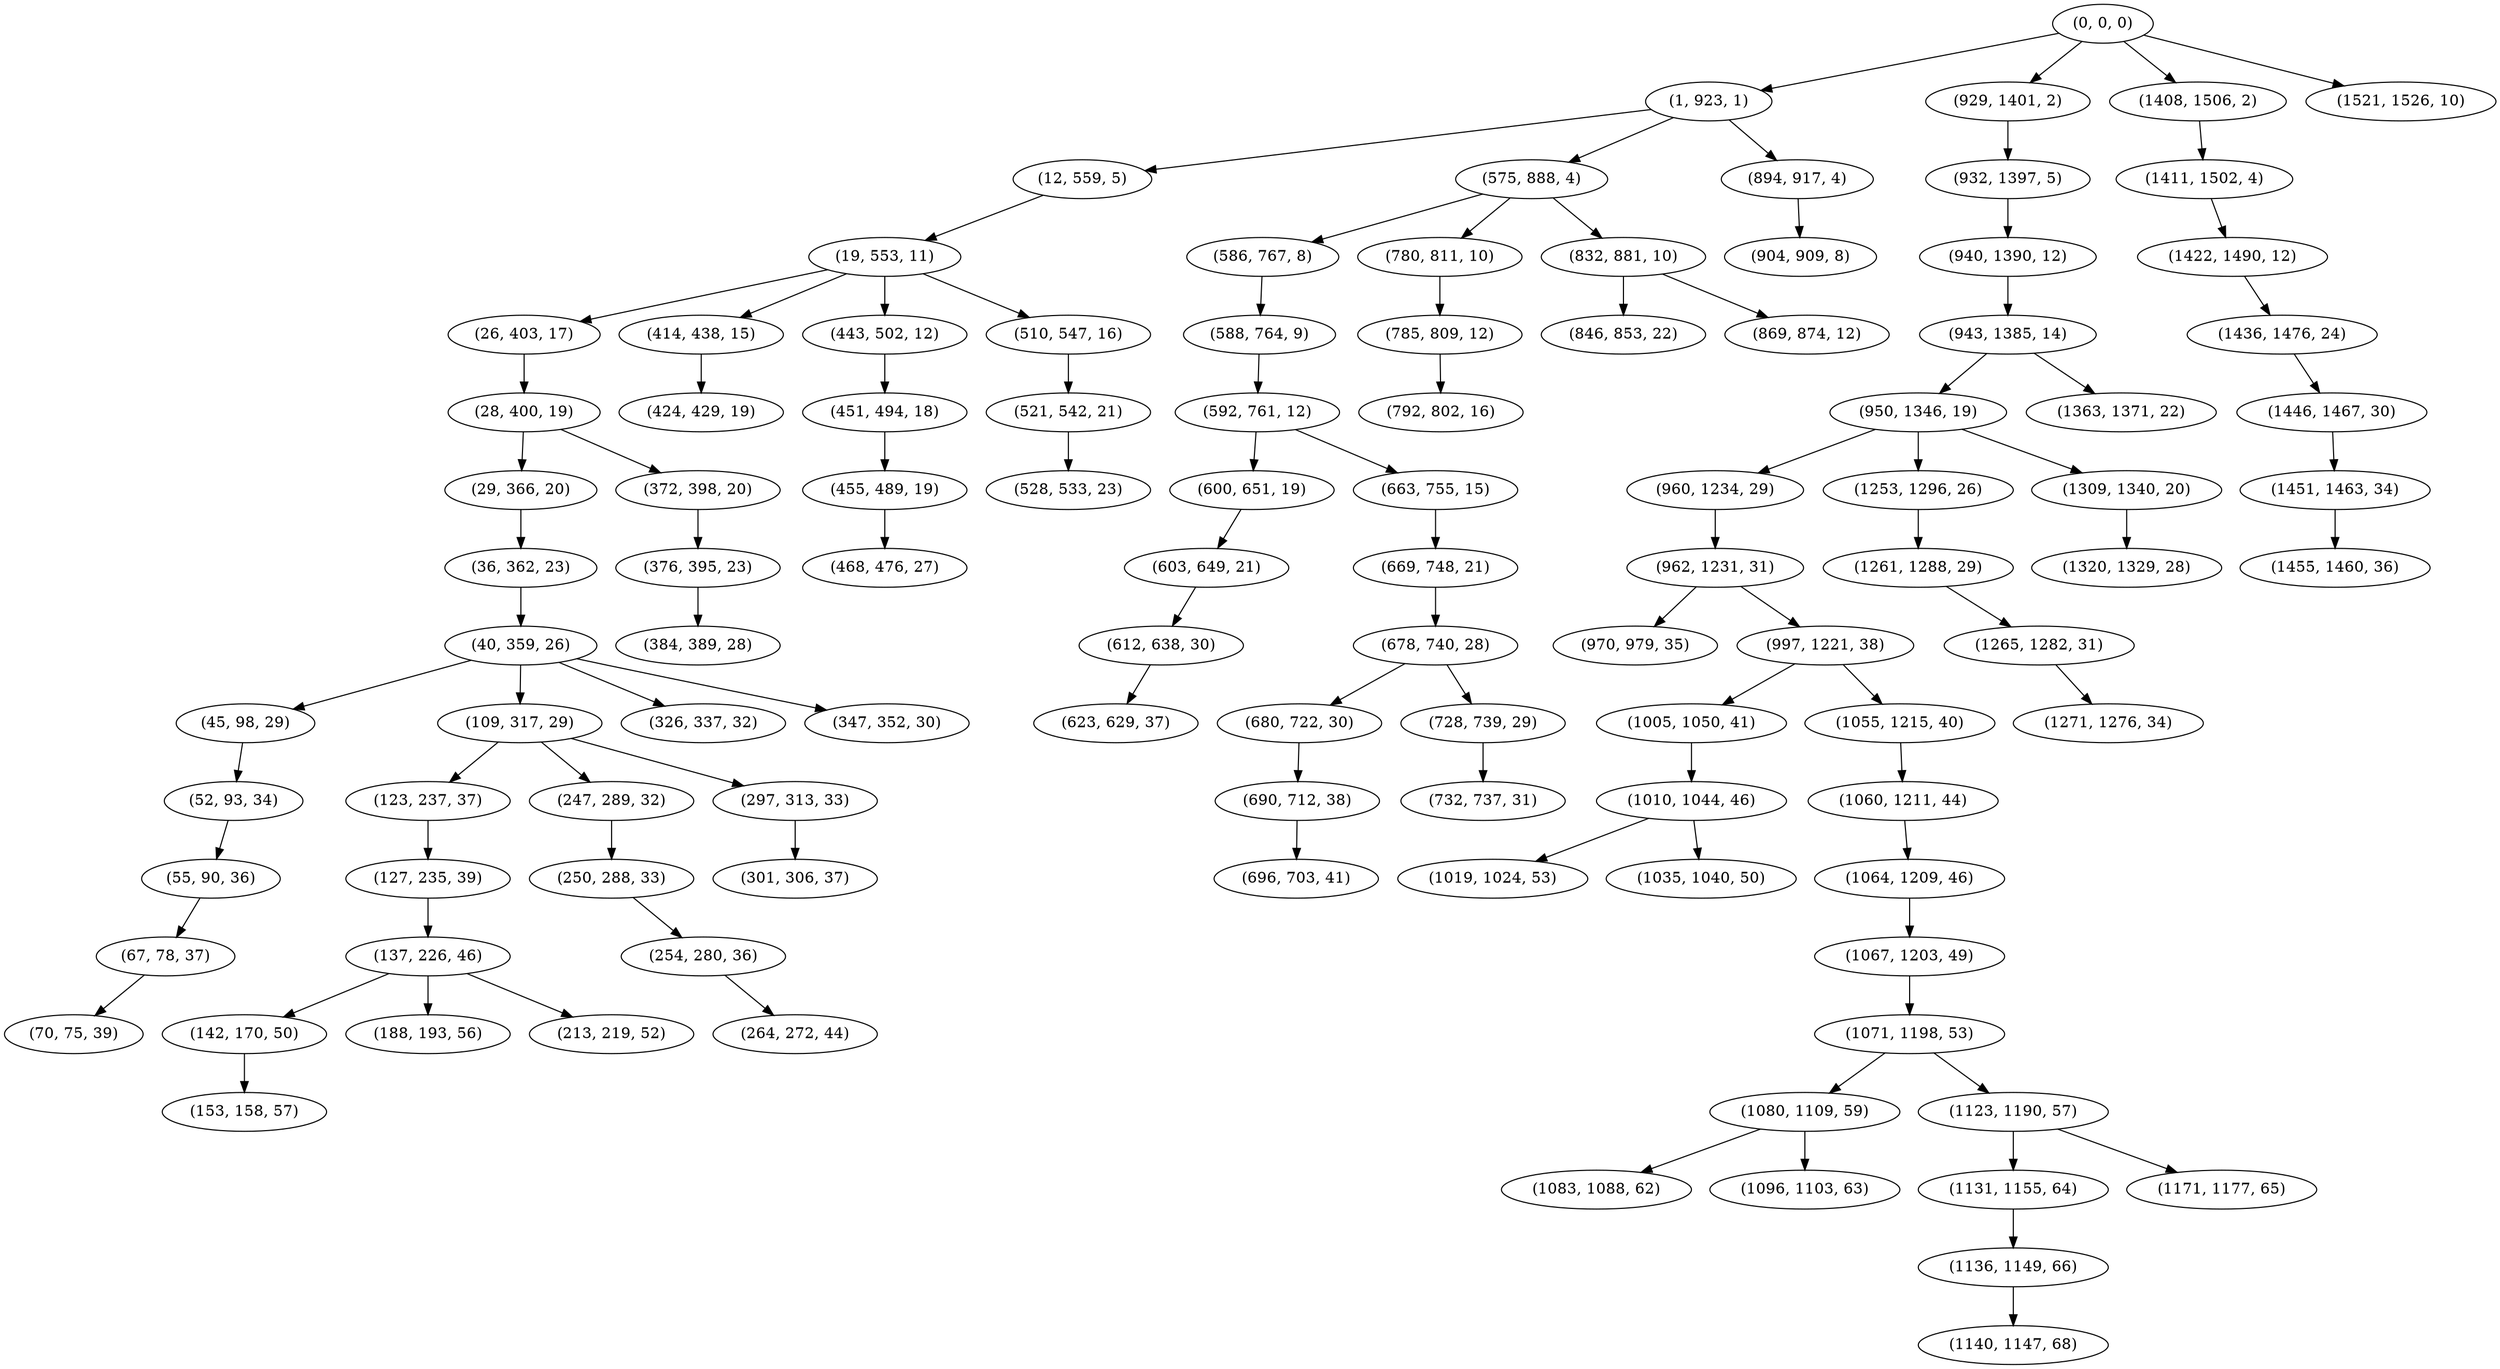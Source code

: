 digraph tree {
    "(0, 0, 0)";
    "(1, 923, 1)";
    "(12, 559, 5)";
    "(19, 553, 11)";
    "(26, 403, 17)";
    "(28, 400, 19)";
    "(29, 366, 20)";
    "(36, 362, 23)";
    "(40, 359, 26)";
    "(45, 98, 29)";
    "(52, 93, 34)";
    "(55, 90, 36)";
    "(67, 78, 37)";
    "(70, 75, 39)";
    "(109, 317, 29)";
    "(123, 237, 37)";
    "(127, 235, 39)";
    "(137, 226, 46)";
    "(142, 170, 50)";
    "(153, 158, 57)";
    "(188, 193, 56)";
    "(213, 219, 52)";
    "(247, 289, 32)";
    "(250, 288, 33)";
    "(254, 280, 36)";
    "(264, 272, 44)";
    "(297, 313, 33)";
    "(301, 306, 37)";
    "(326, 337, 32)";
    "(347, 352, 30)";
    "(372, 398, 20)";
    "(376, 395, 23)";
    "(384, 389, 28)";
    "(414, 438, 15)";
    "(424, 429, 19)";
    "(443, 502, 12)";
    "(451, 494, 18)";
    "(455, 489, 19)";
    "(468, 476, 27)";
    "(510, 547, 16)";
    "(521, 542, 21)";
    "(528, 533, 23)";
    "(575, 888, 4)";
    "(586, 767, 8)";
    "(588, 764, 9)";
    "(592, 761, 12)";
    "(600, 651, 19)";
    "(603, 649, 21)";
    "(612, 638, 30)";
    "(623, 629, 37)";
    "(663, 755, 15)";
    "(669, 748, 21)";
    "(678, 740, 28)";
    "(680, 722, 30)";
    "(690, 712, 38)";
    "(696, 703, 41)";
    "(728, 739, 29)";
    "(732, 737, 31)";
    "(780, 811, 10)";
    "(785, 809, 12)";
    "(792, 802, 16)";
    "(832, 881, 10)";
    "(846, 853, 22)";
    "(869, 874, 12)";
    "(894, 917, 4)";
    "(904, 909, 8)";
    "(929, 1401, 2)";
    "(932, 1397, 5)";
    "(940, 1390, 12)";
    "(943, 1385, 14)";
    "(950, 1346, 19)";
    "(960, 1234, 29)";
    "(962, 1231, 31)";
    "(970, 979, 35)";
    "(997, 1221, 38)";
    "(1005, 1050, 41)";
    "(1010, 1044, 46)";
    "(1019, 1024, 53)";
    "(1035, 1040, 50)";
    "(1055, 1215, 40)";
    "(1060, 1211, 44)";
    "(1064, 1209, 46)";
    "(1067, 1203, 49)";
    "(1071, 1198, 53)";
    "(1080, 1109, 59)";
    "(1083, 1088, 62)";
    "(1096, 1103, 63)";
    "(1123, 1190, 57)";
    "(1131, 1155, 64)";
    "(1136, 1149, 66)";
    "(1140, 1147, 68)";
    "(1171, 1177, 65)";
    "(1253, 1296, 26)";
    "(1261, 1288, 29)";
    "(1265, 1282, 31)";
    "(1271, 1276, 34)";
    "(1309, 1340, 20)";
    "(1320, 1329, 28)";
    "(1363, 1371, 22)";
    "(1408, 1506, 2)";
    "(1411, 1502, 4)";
    "(1422, 1490, 12)";
    "(1436, 1476, 24)";
    "(1446, 1467, 30)";
    "(1451, 1463, 34)";
    "(1455, 1460, 36)";
    "(1521, 1526, 10)";
    "(0, 0, 0)" -> "(1, 923, 1)";
    "(0, 0, 0)" -> "(929, 1401, 2)";
    "(0, 0, 0)" -> "(1408, 1506, 2)";
    "(0, 0, 0)" -> "(1521, 1526, 10)";
    "(1, 923, 1)" -> "(12, 559, 5)";
    "(1, 923, 1)" -> "(575, 888, 4)";
    "(1, 923, 1)" -> "(894, 917, 4)";
    "(12, 559, 5)" -> "(19, 553, 11)";
    "(19, 553, 11)" -> "(26, 403, 17)";
    "(19, 553, 11)" -> "(414, 438, 15)";
    "(19, 553, 11)" -> "(443, 502, 12)";
    "(19, 553, 11)" -> "(510, 547, 16)";
    "(26, 403, 17)" -> "(28, 400, 19)";
    "(28, 400, 19)" -> "(29, 366, 20)";
    "(28, 400, 19)" -> "(372, 398, 20)";
    "(29, 366, 20)" -> "(36, 362, 23)";
    "(36, 362, 23)" -> "(40, 359, 26)";
    "(40, 359, 26)" -> "(45, 98, 29)";
    "(40, 359, 26)" -> "(109, 317, 29)";
    "(40, 359, 26)" -> "(326, 337, 32)";
    "(40, 359, 26)" -> "(347, 352, 30)";
    "(45, 98, 29)" -> "(52, 93, 34)";
    "(52, 93, 34)" -> "(55, 90, 36)";
    "(55, 90, 36)" -> "(67, 78, 37)";
    "(67, 78, 37)" -> "(70, 75, 39)";
    "(109, 317, 29)" -> "(123, 237, 37)";
    "(109, 317, 29)" -> "(247, 289, 32)";
    "(109, 317, 29)" -> "(297, 313, 33)";
    "(123, 237, 37)" -> "(127, 235, 39)";
    "(127, 235, 39)" -> "(137, 226, 46)";
    "(137, 226, 46)" -> "(142, 170, 50)";
    "(137, 226, 46)" -> "(188, 193, 56)";
    "(137, 226, 46)" -> "(213, 219, 52)";
    "(142, 170, 50)" -> "(153, 158, 57)";
    "(247, 289, 32)" -> "(250, 288, 33)";
    "(250, 288, 33)" -> "(254, 280, 36)";
    "(254, 280, 36)" -> "(264, 272, 44)";
    "(297, 313, 33)" -> "(301, 306, 37)";
    "(372, 398, 20)" -> "(376, 395, 23)";
    "(376, 395, 23)" -> "(384, 389, 28)";
    "(414, 438, 15)" -> "(424, 429, 19)";
    "(443, 502, 12)" -> "(451, 494, 18)";
    "(451, 494, 18)" -> "(455, 489, 19)";
    "(455, 489, 19)" -> "(468, 476, 27)";
    "(510, 547, 16)" -> "(521, 542, 21)";
    "(521, 542, 21)" -> "(528, 533, 23)";
    "(575, 888, 4)" -> "(586, 767, 8)";
    "(575, 888, 4)" -> "(780, 811, 10)";
    "(575, 888, 4)" -> "(832, 881, 10)";
    "(586, 767, 8)" -> "(588, 764, 9)";
    "(588, 764, 9)" -> "(592, 761, 12)";
    "(592, 761, 12)" -> "(600, 651, 19)";
    "(592, 761, 12)" -> "(663, 755, 15)";
    "(600, 651, 19)" -> "(603, 649, 21)";
    "(603, 649, 21)" -> "(612, 638, 30)";
    "(612, 638, 30)" -> "(623, 629, 37)";
    "(663, 755, 15)" -> "(669, 748, 21)";
    "(669, 748, 21)" -> "(678, 740, 28)";
    "(678, 740, 28)" -> "(680, 722, 30)";
    "(678, 740, 28)" -> "(728, 739, 29)";
    "(680, 722, 30)" -> "(690, 712, 38)";
    "(690, 712, 38)" -> "(696, 703, 41)";
    "(728, 739, 29)" -> "(732, 737, 31)";
    "(780, 811, 10)" -> "(785, 809, 12)";
    "(785, 809, 12)" -> "(792, 802, 16)";
    "(832, 881, 10)" -> "(846, 853, 22)";
    "(832, 881, 10)" -> "(869, 874, 12)";
    "(894, 917, 4)" -> "(904, 909, 8)";
    "(929, 1401, 2)" -> "(932, 1397, 5)";
    "(932, 1397, 5)" -> "(940, 1390, 12)";
    "(940, 1390, 12)" -> "(943, 1385, 14)";
    "(943, 1385, 14)" -> "(950, 1346, 19)";
    "(943, 1385, 14)" -> "(1363, 1371, 22)";
    "(950, 1346, 19)" -> "(960, 1234, 29)";
    "(950, 1346, 19)" -> "(1253, 1296, 26)";
    "(950, 1346, 19)" -> "(1309, 1340, 20)";
    "(960, 1234, 29)" -> "(962, 1231, 31)";
    "(962, 1231, 31)" -> "(970, 979, 35)";
    "(962, 1231, 31)" -> "(997, 1221, 38)";
    "(997, 1221, 38)" -> "(1005, 1050, 41)";
    "(997, 1221, 38)" -> "(1055, 1215, 40)";
    "(1005, 1050, 41)" -> "(1010, 1044, 46)";
    "(1010, 1044, 46)" -> "(1019, 1024, 53)";
    "(1010, 1044, 46)" -> "(1035, 1040, 50)";
    "(1055, 1215, 40)" -> "(1060, 1211, 44)";
    "(1060, 1211, 44)" -> "(1064, 1209, 46)";
    "(1064, 1209, 46)" -> "(1067, 1203, 49)";
    "(1067, 1203, 49)" -> "(1071, 1198, 53)";
    "(1071, 1198, 53)" -> "(1080, 1109, 59)";
    "(1071, 1198, 53)" -> "(1123, 1190, 57)";
    "(1080, 1109, 59)" -> "(1083, 1088, 62)";
    "(1080, 1109, 59)" -> "(1096, 1103, 63)";
    "(1123, 1190, 57)" -> "(1131, 1155, 64)";
    "(1123, 1190, 57)" -> "(1171, 1177, 65)";
    "(1131, 1155, 64)" -> "(1136, 1149, 66)";
    "(1136, 1149, 66)" -> "(1140, 1147, 68)";
    "(1253, 1296, 26)" -> "(1261, 1288, 29)";
    "(1261, 1288, 29)" -> "(1265, 1282, 31)";
    "(1265, 1282, 31)" -> "(1271, 1276, 34)";
    "(1309, 1340, 20)" -> "(1320, 1329, 28)";
    "(1408, 1506, 2)" -> "(1411, 1502, 4)";
    "(1411, 1502, 4)" -> "(1422, 1490, 12)";
    "(1422, 1490, 12)" -> "(1436, 1476, 24)";
    "(1436, 1476, 24)" -> "(1446, 1467, 30)";
    "(1446, 1467, 30)" -> "(1451, 1463, 34)";
    "(1451, 1463, 34)" -> "(1455, 1460, 36)";
}
